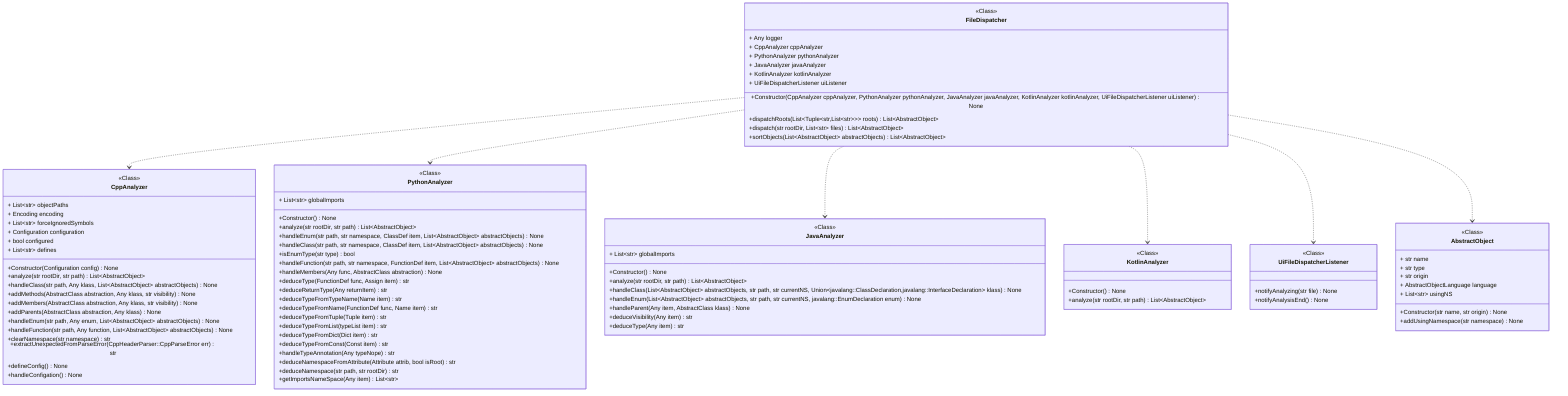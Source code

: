 classDiagram
class FileDispatcher {
<<Class>>
+ Any logger
+ CppAnalyzer cppAnalyzer
+ PythonAnalyzer pythonAnalyzer
+ JavaAnalyzer javaAnalyzer
+ KotlinAnalyzer kotlinAnalyzer
+ UiFileDispatcherListener uiListener
+Constructor(CppAnalyzer cppAnalyzer, PythonAnalyzer pythonAnalyzer, JavaAnalyzer javaAnalyzer, KotlinAnalyzer kotlinAnalyzer, UiFileDispatcherListener uiListener) None
+dispatchRoots(List&lt;Tuple&lt;str,List&lt;str&gt;&gt;&gt; roots) List~AbstractObject~
+dispatch(str rootDir, List~str~ files) List~AbstractObject~
+sortObjects(List~AbstractObject~ abstractObjects) List~AbstractObject~
}
class CppAnalyzer {
<<Class>>
+ List~str~ objectPaths
+ Encoding encoding
+ List~str~ forceIgnoredSymbols
+ Configuration configuration
+ bool configured
+ List~str~ defines
+Constructor(Configuration config) None
+analyze(str rootDir, str path) List~AbstractObject~
+handleClass(str path, Any klass, List~AbstractObject~ abstractObjects) None
+addMethods(AbstractClass abstraction, Any klass, str visibility) None
+addMembers(AbstractClass abstraction, Any klass, str visibility) None
+addParents(AbstractClass abstraction, Any klass) None
+handleEnum(str path, Any enum, List~AbstractObject~ abstractObjects) None
+handleFunction(str path, Any function, List~AbstractObject~ abstractObjects) None
+clearNamespace(str namespace) str
+extractUnexpectedFromParseError(CppHeaderParser::CppParseError err) str
+defineConfig() None
+handleConfigation() None
}
link CppAnalyzer "class££pycodeanalyzer::core::languages::analyzers::cppanalyzer::CppAnalyzer"
class PythonAnalyzer {
<<Class>>
+ List~str~ globalImports
+Constructor() None
+analyze(str rootDir, str path) List~AbstractObject~
+handleEnum(str path, str namespace, ClassDef item, List~AbstractObject~ abstractObjects) None
+handleClass(str path, str namespace, ClassDef item, List~AbstractObject~ abstractObjects) None
+isEnumType(str type) bool
+handleFunction(str path, str namespace, FunctionDef item, List~AbstractObject~ abstractObjects) None
+handleMembers(Any func, AbstractClass abstraction) None
+deduceType(FunctionDef func, Assign item) str
+deduceReturnType(Any returnItem) str
+deduceTypeFromTypeName(Name item) str
+deduceTypeFromName(FunctionDef func, Name item) str
+deduceTypeFromTuple(Tuple item) str
+deduceTypeFromList(typeList item) str
+deduceTypeFromDict(Dict item) str
+deduceTypeFromConst(Const item) str
+handleTypeAnnotation(Any typeNope) str
+deduceNamespaceFromAttribute(Attribute attrib, bool isRoot) str
+deduceNamespace(str path, str rootDir) str
+getImportsNameSpace(Any item) List~str~
}
link PythonAnalyzer "class££pycodeanalyzer::core::languages::analyzers::pythonanalyzer::PythonAnalyzer"
class JavaAnalyzer {
<<Class>>
+ List~str~ globalImports
+Constructor() None
+analyze(str rootDir, str path) List~AbstractObject~
+handleClass(List~AbstractObject~ abstractObjects, str path, str currentNS, Union~javalang::ClassDeclaration,javalang::InterfaceDeclaration~ klass) None
+handleEnum(List~AbstractObject~ abstractObjects, str path, str currentNS, javalang::EnumDeclaration enum) None
+handleParent(Any item, AbstractClass klass) None
+deduceVisibility(Any item) str
+deduceType(Any item) str
}
link JavaAnalyzer "class££pycodeanalyzer::core::languages::analyzers::javaanalyzer::JavaAnalyzer"
class KotlinAnalyzer {
<<Class>>
+Constructor() None
+analyze(str rootDir, str path) List~AbstractObject~
}
link KotlinAnalyzer "class££pycodeanalyzer::core::languages::analyzers::kotlinanalyzer::KotlinAnalyzer"
class UiFileDispatcherListener {
<<Class>>
+notifyAnalyzing(str file) None
+notifyAnalysisEnd() None
}
link UiFileDispatcherListener "class££pycodeanalyzer::ui::app::UiFileDispatcherListener"
class AbstractObject {
<<Class>>
+ str name
+ str type
+ str origin
+ AbstractObjectLanguage language
+ List~str~ usingNS
+Constructor(str name, str origin) None
+addUsingNamespace(str namespace) None
}
link AbstractObject "class££pycodeanalyzer::core::abstraction::objects::AbstractObject"
FileDispatcher ..> CppAnalyzer
FileDispatcher ..> PythonAnalyzer
FileDispatcher ..> JavaAnalyzer
FileDispatcher ..> KotlinAnalyzer
FileDispatcher ..> UiFileDispatcherListener
FileDispatcher ..> AbstractObject